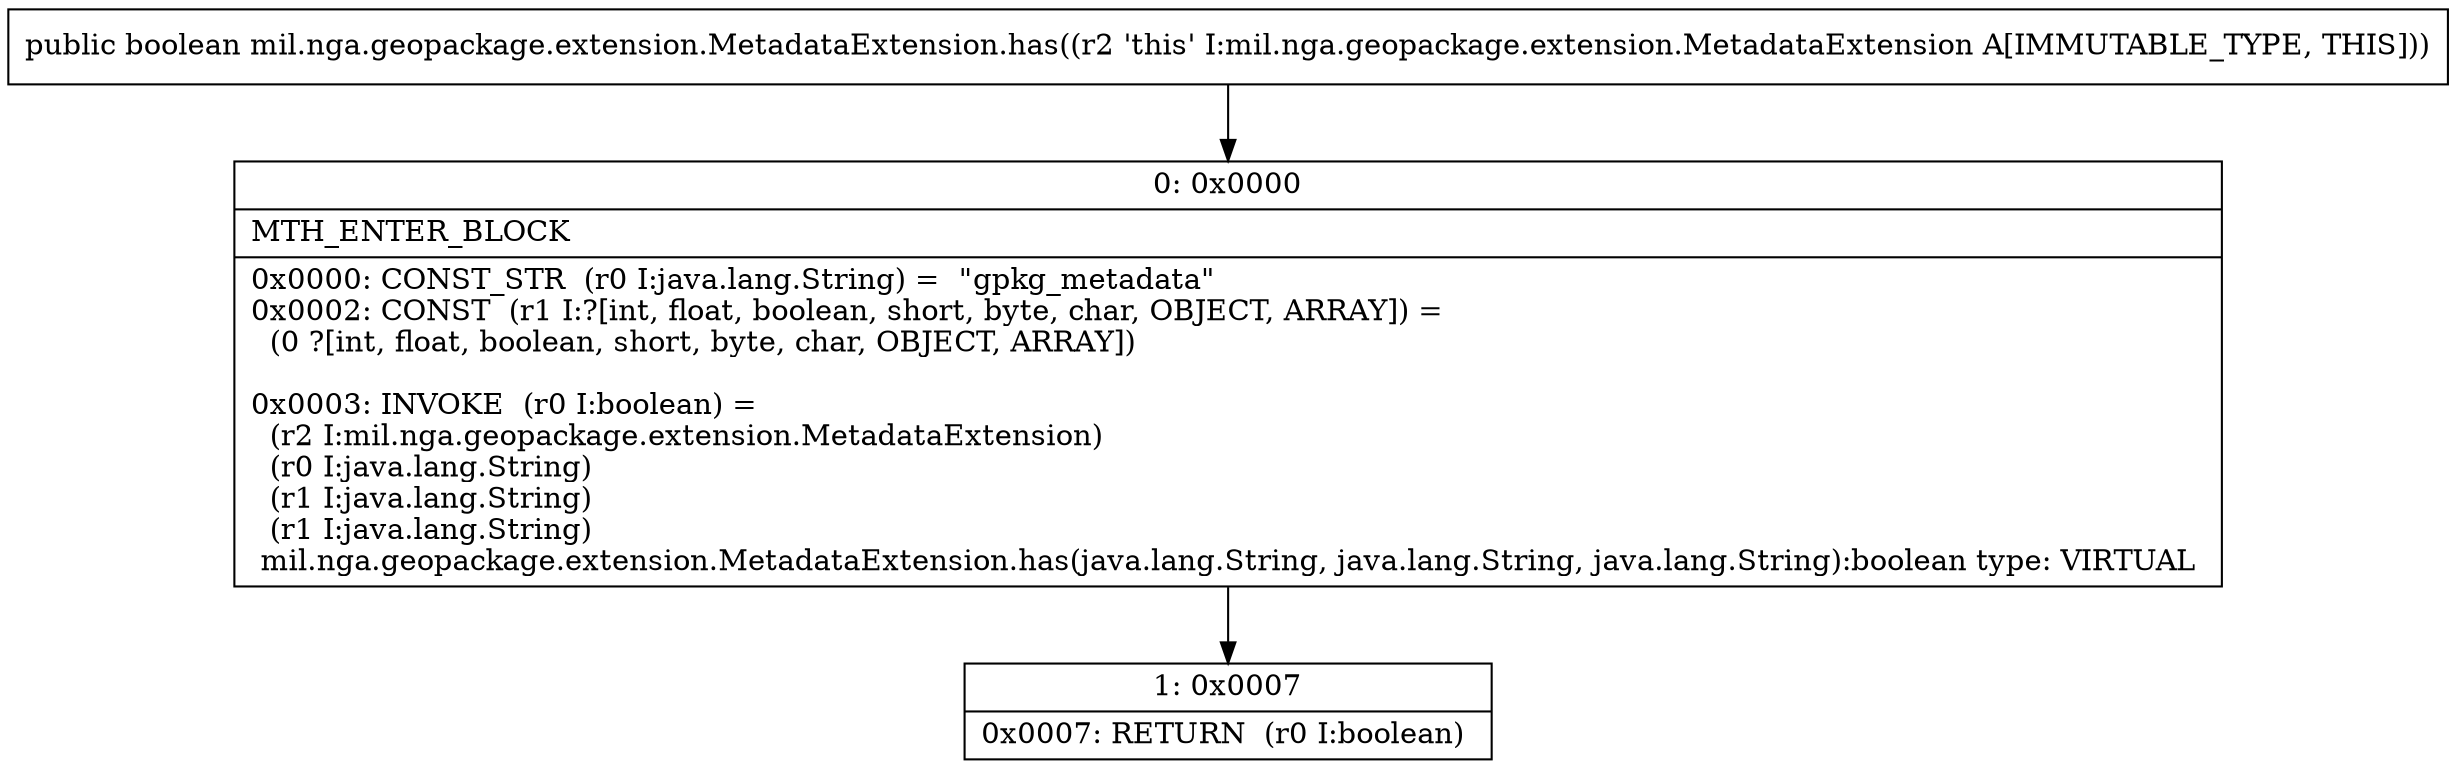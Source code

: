 digraph "CFG formil.nga.geopackage.extension.MetadataExtension.has()Z" {
Node_0 [shape=record,label="{0\:\ 0x0000|MTH_ENTER_BLOCK\l|0x0000: CONST_STR  (r0 I:java.lang.String) =  \"gpkg_metadata\" \l0x0002: CONST  (r1 I:?[int, float, boolean, short, byte, char, OBJECT, ARRAY]) = \l  (0 ?[int, float, boolean, short, byte, char, OBJECT, ARRAY])\l \l0x0003: INVOKE  (r0 I:boolean) = \l  (r2 I:mil.nga.geopackage.extension.MetadataExtension)\l  (r0 I:java.lang.String)\l  (r1 I:java.lang.String)\l  (r1 I:java.lang.String)\l mil.nga.geopackage.extension.MetadataExtension.has(java.lang.String, java.lang.String, java.lang.String):boolean type: VIRTUAL \l}"];
Node_1 [shape=record,label="{1\:\ 0x0007|0x0007: RETURN  (r0 I:boolean) \l}"];
MethodNode[shape=record,label="{public boolean mil.nga.geopackage.extension.MetadataExtension.has((r2 'this' I:mil.nga.geopackage.extension.MetadataExtension A[IMMUTABLE_TYPE, THIS])) }"];
MethodNode -> Node_0;
Node_0 -> Node_1;
}

